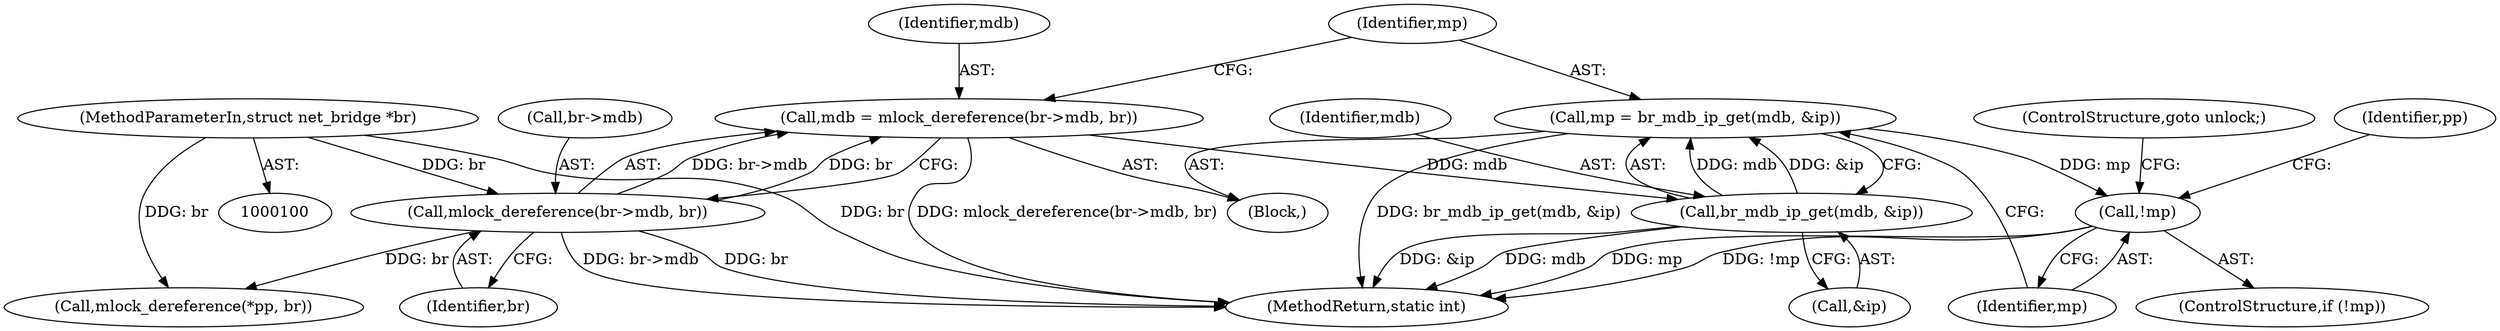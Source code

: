 digraph "0_linux_c7e8e8a8f7a70b343ca1e0f90a31e35ab2d16de1@pointer" {
"1000191" [label="(Call,mp = br_mdb_ip_get(mdb, &ip))"];
"1000193" [label="(Call,br_mdb_ip_get(mdb, &ip))"];
"1000184" [label="(Call,mdb = mlock_dereference(br->mdb, br))"];
"1000186" [label="(Call,mlock_dereference(br->mdb, br))"];
"1000101" [label="(MethodParameterIn,struct net_bridge *br)"];
"1000198" [label="(Call,!mp)"];
"1000192" [label="(Identifier,mp)"];
"1000198" [label="(Call,!mp)"];
"1000191" [label="(Call,mp = br_mdb_ip_get(mdb, &ip))"];
"1000309" [label="(MethodReturn,static int)"];
"1000187" [label="(Call,br->mdb)"];
"1000211" [label="(Call,mlock_dereference(*pp, br))"];
"1000200" [label="(ControlStructure,goto unlock;)"];
"1000103" [label="(Block,)"];
"1000195" [label="(Call,&ip)"];
"1000197" [label="(ControlStructure,if (!mp))"];
"1000186" [label="(Call,mlock_dereference(br->mdb, br))"];
"1000203" [label="(Identifier,pp)"];
"1000194" [label="(Identifier,mdb)"];
"1000199" [label="(Identifier,mp)"];
"1000185" [label="(Identifier,mdb)"];
"1000193" [label="(Call,br_mdb_ip_get(mdb, &ip))"];
"1000190" [label="(Identifier,br)"];
"1000184" [label="(Call,mdb = mlock_dereference(br->mdb, br))"];
"1000101" [label="(MethodParameterIn,struct net_bridge *br)"];
"1000191" -> "1000103"  [label="AST: "];
"1000191" -> "1000193"  [label="CFG: "];
"1000192" -> "1000191"  [label="AST: "];
"1000193" -> "1000191"  [label="AST: "];
"1000199" -> "1000191"  [label="CFG: "];
"1000191" -> "1000309"  [label="DDG: br_mdb_ip_get(mdb, &ip)"];
"1000193" -> "1000191"  [label="DDG: mdb"];
"1000193" -> "1000191"  [label="DDG: &ip"];
"1000191" -> "1000198"  [label="DDG: mp"];
"1000193" -> "1000195"  [label="CFG: "];
"1000194" -> "1000193"  [label="AST: "];
"1000195" -> "1000193"  [label="AST: "];
"1000193" -> "1000309"  [label="DDG: mdb"];
"1000193" -> "1000309"  [label="DDG: &ip"];
"1000184" -> "1000193"  [label="DDG: mdb"];
"1000184" -> "1000103"  [label="AST: "];
"1000184" -> "1000186"  [label="CFG: "];
"1000185" -> "1000184"  [label="AST: "];
"1000186" -> "1000184"  [label="AST: "];
"1000192" -> "1000184"  [label="CFG: "];
"1000184" -> "1000309"  [label="DDG: mlock_dereference(br->mdb, br)"];
"1000186" -> "1000184"  [label="DDG: br->mdb"];
"1000186" -> "1000184"  [label="DDG: br"];
"1000186" -> "1000190"  [label="CFG: "];
"1000187" -> "1000186"  [label="AST: "];
"1000190" -> "1000186"  [label="AST: "];
"1000186" -> "1000309"  [label="DDG: br->mdb"];
"1000186" -> "1000309"  [label="DDG: br"];
"1000101" -> "1000186"  [label="DDG: br"];
"1000186" -> "1000211"  [label="DDG: br"];
"1000101" -> "1000100"  [label="AST: "];
"1000101" -> "1000309"  [label="DDG: br"];
"1000101" -> "1000211"  [label="DDG: br"];
"1000198" -> "1000197"  [label="AST: "];
"1000198" -> "1000199"  [label="CFG: "];
"1000199" -> "1000198"  [label="AST: "];
"1000200" -> "1000198"  [label="CFG: "];
"1000203" -> "1000198"  [label="CFG: "];
"1000198" -> "1000309"  [label="DDG: mp"];
"1000198" -> "1000309"  [label="DDG: !mp"];
}
